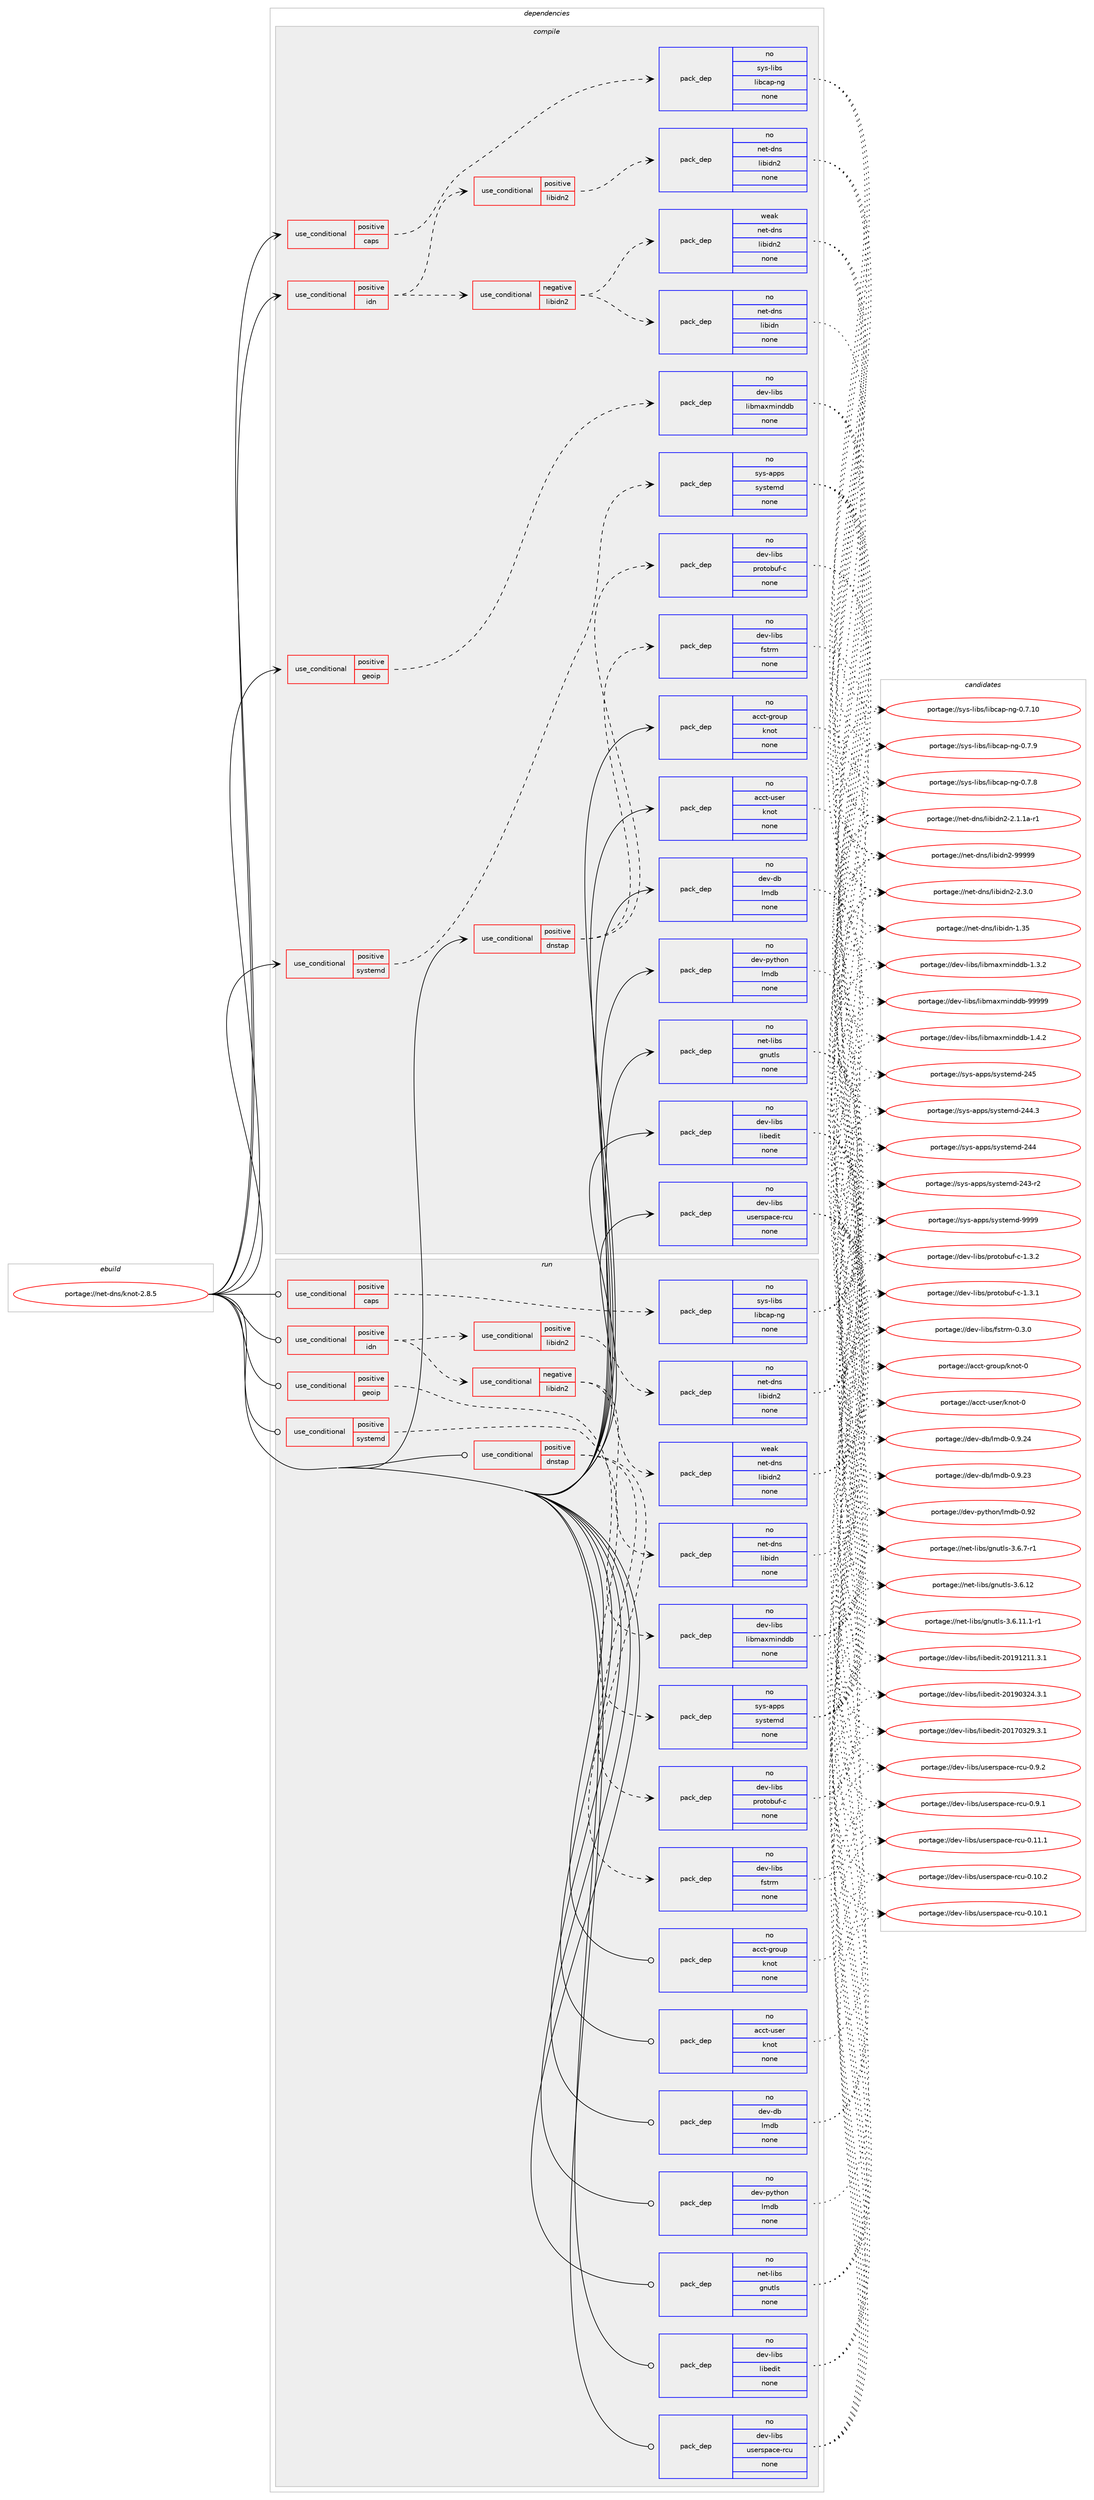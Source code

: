 digraph prolog {

# *************
# Graph options
# *************

newrank=true;
concentrate=true;
compound=true;
graph [rankdir=LR,fontname=Helvetica,fontsize=10,ranksep=1.5];#, ranksep=2.5, nodesep=0.2];
edge  [arrowhead=vee];
node  [fontname=Helvetica,fontsize=10];

# **********
# The ebuild
# **********

subgraph cluster_leftcol {
color=gray;
rank=same;
label=<<i>ebuild</i>>;
id [label="portage://net-dns/knot-2.8.5", color=red, width=4, href="../net-dns/knot-2.8.5.svg"];
}

# ****************
# The dependencies
# ****************

subgraph cluster_midcol {
color=gray;
label=<<i>dependencies</i>>;
subgraph cluster_compile {
fillcolor="#eeeeee";
style=filled;
label=<<i>compile</i>>;
subgraph cond13083 {
dependency64174 [label=<<TABLE BORDER="0" CELLBORDER="1" CELLSPACING="0" CELLPADDING="4"><TR><TD ROWSPAN="3" CELLPADDING="10">use_conditional</TD></TR><TR><TD>positive</TD></TR><TR><TD>caps</TD></TR></TABLE>>, shape=none, color=red];
subgraph pack49849 {
dependency64175 [label=<<TABLE BORDER="0" CELLBORDER="1" CELLSPACING="0" CELLPADDING="4" WIDTH="220"><TR><TD ROWSPAN="6" CELLPADDING="30">pack_dep</TD></TR><TR><TD WIDTH="110">no</TD></TR><TR><TD>sys-libs</TD></TR><TR><TD>libcap-ng</TD></TR><TR><TD>none</TD></TR><TR><TD></TD></TR></TABLE>>, shape=none, color=blue];
}
dependency64174:e -> dependency64175:w [weight=20,style="dashed",arrowhead="vee"];
}
id:e -> dependency64174:w [weight=20,style="solid",arrowhead="vee"];
subgraph cond13084 {
dependency64176 [label=<<TABLE BORDER="0" CELLBORDER="1" CELLSPACING="0" CELLPADDING="4"><TR><TD ROWSPAN="3" CELLPADDING="10">use_conditional</TD></TR><TR><TD>positive</TD></TR><TR><TD>dnstap</TD></TR></TABLE>>, shape=none, color=red];
subgraph pack49850 {
dependency64177 [label=<<TABLE BORDER="0" CELLBORDER="1" CELLSPACING="0" CELLPADDING="4" WIDTH="220"><TR><TD ROWSPAN="6" CELLPADDING="30">pack_dep</TD></TR><TR><TD WIDTH="110">no</TD></TR><TR><TD>dev-libs</TD></TR><TR><TD>fstrm</TD></TR><TR><TD>none</TD></TR><TR><TD></TD></TR></TABLE>>, shape=none, color=blue];
}
dependency64176:e -> dependency64177:w [weight=20,style="dashed",arrowhead="vee"];
subgraph pack49851 {
dependency64178 [label=<<TABLE BORDER="0" CELLBORDER="1" CELLSPACING="0" CELLPADDING="4" WIDTH="220"><TR><TD ROWSPAN="6" CELLPADDING="30">pack_dep</TD></TR><TR><TD WIDTH="110">no</TD></TR><TR><TD>dev-libs</TD></TR><TR><TD>protobuf-c</TD></TR><TR><TD>none</TD></TR><TR><TD></TD></TR></TABLE>>, shape=none, color=blue];
}
dependency64176:e -> dependency64178:w [weight=20,style="dashed",arrowhead="vee"];
}
id:e -> dependency64176:w [weight=20,style="solid",arrowhead="vee"];
subgraph cond13085 {
dependency64179 [label=<<TABLE BORDER="0" CELLBORDER="1" CELLSPACING="0" CELLPADDING="4"><TR><TD ROWSPAN="3" CELLPADDING="10">use_conditional</TD></TR><TR><TD>positive</TD></TR><TR><TD>geoip</TD></TR></TABLE>>, shape=none, color=red];
subgraph pack49852 {
dependency64180 [label=<<TABLE BORDER="0" CELLBORDER="1" CELLSPACING="0" CELLPADDING="4" WIDTH="220"><TR><TD ROWSPAN="6" CELLPADDING="30">pack_dep</TD></TR><TR><TD WIDTH="110">no</TD></TR><TR><TD>dev-libs</TD></TR><TR><TD>libmaxminddb</TD></TR><TR><TD>none</TD></TR><TR><TD></TD></TR></TABLE>>, shape=none, color=blue];
}
dependency64179:e -> dependency64180:w [weight=20,style="dashed",arrowhead="vee"];
}
id:e -> dependency64179:w [weight=20,style="solid",arrowhead="vee"];
subgraph cond13086 {
dependency64181 [label=<<TABLE BORDER="0" CELLBORDER="1" CELLSPACING="0" CELLPADDING="4"><TR><TD ROWSPAN="3" CELLPADDING="10">use_conditional</TD></TR><TR><TD>positive</TD></TR><TR><TD>idn</TD></TR></TABLE>>, shape=none, color=red];
subgraph cond13087 {
dependency64182 [label=<<TABLE BORDER="0" CELLBORDER="1" CELLSPACING="0" CELLPADDING="4"><TR><TD ROWSPAN="3" CELLPADDING="10">use_conditional</TD></TR><TR><TD>negative</TD></TR><TR><TD>libidn2</TD></TR></TABLE>>, shape=none, color=red];
subgraph pack49853 {
dependency64183 [label=<<TABLE BORDER="0" CELLBORDER="1" CELLSPACING="0" CELLPADDING="4" WIDTH="220"><TR><TD ROWSPAN="6" CELLPADDING="30">pack_dep</TD></TR><TR><TD WIDTH="110">no</TD></TR><TR><TD>net-dns</TD></TR><TR><TD>libidn</TD></TR><TR><TD>none</TD></TR><TR><TD></TD></TR></TABLE>>, shape=none, color=blue];
}
dependency64182:e -> dependency64183:w [weight=20,style="dashed",arrowhead="vee"];
subgraph pack49854 {
dependency64184 [label=<<TABLE BORDER="0" CELLBORDER="1" CELLSPACING="0" CELLPADDING="4" WIDTH="220"><TR><TD ROWSPAN="6" CELLPADDING="30">pack_dep</TD></TR><TR><TD WIDTH="110">weak</TD></TR><TR><TD>net-dns</TD></TR><TR><TD>libidn2</TD></TR><TR><TD>none</TD></TR><TR><TD></TD></TR></TABLE>>, shape=none, color=blue];
}
dependency64182:e -> dependency64184:w [weight=20,style="dashed",arrowhead="vee"];
}
dependency64181:e -> dependency64182:w [weight=20,style="dashed",arrowhead="vee"];
subgraph cond13088 {
dependency64185 [label=<<TABLE BORDER="0" CELLBORDER="1" CELLSPACING="0" CELLPADDING="4"><TR><TD ROWSPAN="3" CELLPADDING="10">use_conditional</TD></TR><TR><TD>positive</TD></TR><TR><TD>libidn2</TD></TR></TABLE>>, shape=none, color=red];
subgraph pack49855 {
dependency64186 [label=<<TABLE BORDER="0" CELLBORDER="1" CELLSPACING="0" CELLPADDING="4" WIDTH="220"><TR><TD ROWSPAN="6" CELLPADDING="30">pack_dep</TD></TR><TR><TD WIDTH="110">no</TD></TR><TR><TD>net-dns</TD></TR><TR><TD>libidn2</TD></TR><TR><TD>none</TD></TR><TR><TD></TD></TR></TABLE>>, shape=none, color=blue];
}
dependency64185:e -> dependency64186:w [weight=20,style="dashed",arrowhead="vee"];
}
dependency64181:e -> dependency64185:w [weight=20,style="dashed",arrowhead="vee"];
}
id:e -> dependency64181:w [weight=20,style="solid",arrowhead="vee"];
subgraph cond13089 {
dependency64187 [label=<<TABLE BORDER="0" CELLBORDER="1" CELLSPACING="0" CELLPADDING="4"><TR><TD ROWSPAN="3" CELLPADDING="10">use_conditional</TD></TR><TR><TD>positive</TD></TR><TR><TD>systemd</TD></TR></TABLE>>, shape=none, color=red];
subgraph pack49856 {
dependency64188 [label=<<TABLE BORDER="0" CELLBORDER="1" CELLSPACING="0" CELLPADDING="4" WIDTH="220"><TR><TD ROWSPAN="6" CELLPADDING="30">pack_dep</TD></TR><TR><TD WIDTH="110">no</TD></TR><TR><TD>sys-apps</TD></TR><TR><TD>systemd</TD></TR><TR><TD>none</TD></TR><TR><TD></TD></TR></TABLE>>, shape=none, color=blue];
}
dependency64187:e -> dependency64188:w [weight=20,style="dashed",arrowhead="vee"];
}
id:e -> dependency64187:w [weight=20,style="solid",arrowhead="vee"];
subgraph pack49857 {
dependency64189 [label=<<TABLE BORDER="0" CELLBORDER="1" CELLSPACING="0" CELLPADDING="4" WIDTH="220"><TR><TD ROWSPAN="6" CELLPADDING="30">pack_dep</TD></TR><TR><TD WIDTH="110">no</TD></TR><TR><TD>acct-group</TD></TR><TR><TD>knot</TD></TR><TR><TD>none</TD></TR><TR><TD></TD></TR></TABLE>>, shape=none, color=blue];
}
id:e -> dependency64189:w [weight=20,style="solid",arrowhead="vee"];
subgraph pack49858 {
dependency64190 [label=<<TABLE BORDER="0" CELLBORDER="1" CELLSPACING="0" CELLPADDING="4" WIDTH="220"><TR><TD ROWSPAN="6" CELLPADDING="30">pack_dep</TD></TR><TR><TD WIDTH="110">no</TD></TR><TR><TD>acct-user</TD></TR><TR><TD>knot</TD></TR><TR><TD>none</TD></TR><TR><TD></TD></TR></TABLE>>, shape=none, color=blue];
}
id:e -> dependency64190:w [weight=20,style="solid",arrowhead="vee"];
subgraph pack49859 {
dependency64191 [label=<<TABLE BORDER="0" CELLBORDER="1" CELLSPACING="0" CELLPADDING="4" WIDTH="220"><TR><TD ROWSPAN="6" CELLPADDING="30">pack_dep</TD></TR><TR><TD WIDTH="110">no</TD></TR><TR><TD>dev-db</TD></TR><TR><TD>lmdb</TD></TR><TR><TD>none</TD></TR><TR><TD></TD></TR></TABLE>>, shape=none, color=blue];
}
id:e -> dependency64191:w [weight=20,style="solid",arrowhead="vee"];
subgraph pack49860 {
dependency64192 [label=<<TABLE BORDER="0" CELLBORDER="1" CELLSPACING="0" CELLPADDING="4" WIDTH="220"><TR><TD ROWSPAN="6" CELLPADDING="30">pack_dep</TD></TR><TR><TD WIDTH="110">no</TD></TR><TR><TD>dev-libs</TD></TR><TR><TD>libedit</TD></TR><TR><TD>none</TD></TR><TR><TD></TD></TR></TABLE>>, shape=none, color=blue];
}
id:e -> dependency64192:w [weight=20,style="solid",arrowhead="vee"];
subgraph pack49861 {
dependency64193 [label=<<TABLE BORDER="0" CELLBORDER="1" CELLSPACING="0" CELLPADDING="4" WIDTH="220"><TR><TD ROWSPAN="6" CELLPADDING="30">pack_dep</TD></TR><TR><TD WIDTH="110">no</TD></TR><TR><TD>dev-libs</TD></TR><TR><TD>userspace-rcu</TD></TR><TR><TD>none</TD></TR><TR><TD></TD></TR></TABLE>>, shape=none, color=blue];
}
id:e -> dependency64193:w [weight=20,style="solid",arrowhead="vee"];
subgraph pack49862 {
dependency64194 [label=<<TABLE BORDER="0" CELLBORDER="1" CELLSPACING="0" CELLPADDING="4" WIDTH="220"><TR><TD ROWSPAN="6" CELLPADDING="30">pack_dep</TD></TR><TR><TD WIDTH="110">no</TD></TR><TR><TD>dev-python</TD></TR><TR><TD>lmdb</TD></TR><TR><TD>none</TD></TR><TR><TD></TD></TR></TABLE>>, shape=none, color=blue];
}
id:e -> dependency64194:w [weight=20,style="solid",arrowhead="vee"];
subgraph pack49863 {
dependency64195 [label=<<TABLE BORDER="0" CELLBORDER="1" CELLSPACING="0" CELLPADDING="4" WIDTH="220"><TR><TD ROWSPAN="6" CELLPADDING="30">pack_dep</TD></TR><TR><TD WIDTH="110">no</TD></TR><TR><TD>net-libs</TD></TR><TR><TD>gnutls</TD></TR><TR><TD>none</TD></TR><TR><TD></TD></TR></TABLE>>, shape=none, color=blue];
}
id:e -> dependency64195:w [weight=20,style="solid",arrowhead="vee"];
}
subgraph cluster_compileandrun {
fillcolor="#eeeeee";
style=filled;
label=<<i>compile and run</i>>;
}
subgraph cluster_run {
fillcolor="#eeeeee";
style=filled;
label=<<i>run</i>>;
subgraph cond13090 {
dependency64196 [label=<<TABLE BORDER="0" CELLBORDER="1" CELLSPACING="0" CELLPADDING="4"><TR><TD ROWSPAN="3" CELLPADDING="10">use_conditional</TD></TR><TR><TD>positive</TD></TR><TR><TD>caps</TD></TR></TABLE>>, shape=none, color=red];
subgraph pack49864 {
dependency64197 [label=<<TABLE BORDER="0" CELLBORDER="1" CELLSPACING="0" CELLPADDING="4" WIDTH="220"><TR><TD ROWSPAN="6" CELLPADDING="30">pack_dep</TD></TR><TR><TD WIDTH="110">no</TD></TR><TR><TD>sys-libs</TD></TR><TR><TD>libcap-ng</TD></TR><TR><TD>none</TD></TR><TR><TD></TD></TR></TABLE>>, shape=none, color=blue];
}
dependency64196:e -> dependency64197:w [weight=20,style="dashed",arrowhead="vee"];
}
id:e -> dependency64196:w [weight=20,style="solid",arrowhead="odot"];
subgraph cond13091 {
dependency64198 [label=<<TABLE BORDER="0" CELLBORDER="1" CELLSPACING="0" CELLPADDING="4"><TR><TD ROWSPAN="3" CELLPADDING="10">use_conditional</TD></TR><TR><TD>positive</TD></TR><TR><TD>dnstap</TD></TR></TABLE>>, shape=none, color=red];
subgraph pack49865 {
dependency64199 [label=<<TABLE BORDER="0" CELLBORDER="1" CELLSPACING="0" CELLPADDING="4" WIDTH="220"><TR><TD ROWSPAN="6" CELLPADDING="30">pack_dep</TD></TR><TR><TD WIDTH="110">no</TD></TR><TR><TD>dev-libs</TD></TR><TR><TD>fstrm</TD></TR><TR><TD>none</TD></TR><TR><TD></TD></TR></TABLE>>, shape=none, color=blue];
}
dependency64198:e -> dependency64199:w [weight=20,style="dashed",arrowhead="vee"];
subgraph pack49866 {
dependency64200 [label=<<TABLE BORDER="0" CELLBORDER="1" CELLSPACING="0" CELLPADDING="4" WIDTH="220"><TR><TD ROWSPAN="6" CELLPADDING="30">pack_dep</TD></TR><TR><TD WIDTH="110">no</TD></TR><TR><TD>dev-libs</TD></TR><TR><TD>protobuf-c</TD></TR><TR><TD>none</TD></TR><TR><TD></TD></TR></TABLE>>, shape=none, color=blue];
}
dependency64198:e -> dependency64200:w [weight=20,style="dashed",arrowhead="vee"];
}
id:e -> dependency64198:w [weight=20,style="solid",arrowhead="odot"];
subgraph cond13092 {
dependency64201 [label=<<TABLE BORDER="0" CELLBORDER="1" CELLSPACING="0" CELLPADDING="4"><TR><TD ROWSPAN="3" CELLPADDING="10">use_conditional</TD></TR><TR><TD>positive</TD></TR><TR><TD>geoip</TD></TR></TABLE>>, shape=none, color=red];
subgraph pack49867 {
dependency64202 [label=<<TABLE BORDER="0" CELLBORDER="1" CELLSPACING="0" CELLPADDING="4" WIDTH="220"><TR><TD ROWSPAN="6" CELLPADDING="30">pack_dep</TD></TR><TR><TD WIDTH="110">no</TD></TR><TR><TD>dev-libs</TD></TR><TR><TD>libmaxminddb</TD></TR><TR><TD>none</TD></TR><TR><TD></TD></TR></TABLE>>, shape=none, color=blue];
}
dependency64201:e -> dependency64202:w [weight=20,style="dashed",arrowhead="vee"];
}
id:e -> dependency64201:w [weight=20,style="solid",arrowhead="odot"];
subgraph cond13093 {
dependency64203 [label=<<TABLE BORDER="0" CELLBORDER="1" CELLSPACING="0" CELLPADDING="4"><TR><TD ROWSPAN="3" CELLPADDING="10">use_conditional</TD></TR><TR><TD>positive</TD></TR><TR><TD>idn</TD></TR></TABLE>>, shape=none, color=red];
subgraph cond13094 {
dependency64204 [label=<<TABLE BORDER="0" CELLBORDER="1" CELLSPACING="0" CELLPADDING="4"><TR><TD ROWSPAN="3" CELLPADDING="10">use_conditional</TD></TR><TR><TD>negative</TD></TR><TR><TD>libidn2</TD></TR></TABLE>>, shape=none, color=red];
subgraph pack49868 {
dependency64205 [label=<<TABLE BORDER="0" CELLBORDER="1" CELLSPACING="0" CELLPADDING="4" WIDTH="220"><TR><TD ROWSPAN="6" CELLPADDING="30">pack_dep</TD></TR><TR><TD WIDTH="110">no</TD></TR><TR><TD>net-dns</TD></TR><TR><TD>libidn</TD></TR><TR><TD>none</TD></TR><TR><TD></TD></TR></TABLE>>, shape=none, color=blue];
}
dependency64204:e -> dependency64205:w [weight=20,style="dashed",arrowhead="vee"];
subgraph pack49869 {
dependency64206 [label=<<TABLE BORDER="0" CELLBORDER="1" CELLSPACING="0" CELLPADDING="4" WIDTH="220"><TR><TD ROWSPAN="6" CELLPADDING="30">pack_dep</TD></TR><TR><TD WIDTH="110">weak</TD></TR><TR><TD>net-dns</TD></TR><TR><TD>libidn2</TD></TR><TR><TD>none</TD></TR><TR><TD></TD></TR></TABLE>>, shape=none, color=blue];
}
dependency64204:e -> dependency64206:w [weight=20,style="dashed",arrowhead="vee"];
}
dependency64203:e -> dependency64204:w [weight=20,style="dashed",arrowhead="vee"];
subgraph cond13095 {
dependency64207 [label=<<TABLE BORDER="0" CELLBORDER="1" CELLSPACING="0" CELLPADDING="4"><TR><TD ROWSPAN="3" CELLPADDING="10">use_conditional</TD></TR><TR><TD>positive</TD></TR><TR><TD>libidn2</TD></TR></TABLE>>, shape=none, color=red];
subgraph pack49870 {
dependency64208 [label=<<TABLE BORDER="0" CELLBORDER="1" CELLSPACING="0" CELLPADDING="4" WIDTH="220"><TR><TD ROWSPAN="6" CELLPADDING="30">pack_dep</TD></TR><TR><TD WIDTH="110">no</TD></TR><TR><TD>net-dns</TD></TR><TR><TD>libidn2</TD></TR><TR><TD>none</TD></TR><TR><TD></TD></TR></TABLE>>, shape=none, color=blue];
}
dependency64207:e -> dependency64208:w [weight=20,style="dashed",arrowhead="vee"];
}
dependency64203:e -> dependency64207:w [weight=20,style="dashed",arrowhead="vee"];
}
id:e -> dependency64203:w [weight=20,style="solid",arrowhead="odot"];
subgraph cond13096 {
dependency64209 [label=<<TABLE BORDER="0" CELLBORDER="1" CELLSPACING="0" CELLPADDING="4"><TR><TD ROWSPAN="3" CELLPADDING="10">use_conditional</TD></TR><TR><TD>positive</TD></TR><TR><TD>systemd</TD></TR></TABLE>>, shape=none, color=red];
subgraph pack49871 {
dependency64210 [label=<<TABLE BORDER="0" CELLBORDER="1" CELLSPACING="0" CELLPADDING="4" WIDTH="220"><TR><TD ROWSPAN="6" CELLPADDING="30">pack_dep</TD></TR><TR><TD WIDTH="110">no</TD></TR><TR><TD>sys-apps</TD></TR><TR><TD>systemd</TD></TR><TR><TD>none</TD></TR><TR><TD></TD></TR></TABLE>>, shape=none, color=blue];
}
dependency64209:e -> dependency64210:w [weight=20,style="dashed",arrowhead="vee"];
}
id:e -> dependency64209:w [weight=20,style="solid",arrowhead="odot"];
subgraph pack49872 {
dependency64211 [label=<<TABLE BORDER="0" CELLBORDER="1" CELLSPACING="0" CELLPADDING="4" WIDTH="220"><TR><TD ROWSPAN="6" CELLPADDING="30">pack_dep</TD></TR><TR><TD WIDTH="110">no</TD></TR><TR><TD>acct-group</TD></TR><TR><TD>knot</TD></TR><TR><TD>none</TD></TR><TR><TD></TD></TR></TABLE>>, shape=none, color=blue];
}
id:e -> dependency64211:w [weight=20,style="solid",arrowhead="odot"];
subgraph pack49873 {
dependency64212 [label=<<TABLE BORDER="0" CELLBORDER="1" CELLSPACING="0" CELLPADDING="4" WIDTH="220"><TR><TD ROWSPAN="6" CELLPADDING="30">pack_dep</TD></TR><TR><TD WIDTH="110">no</TD></TR><TR><TD>acct-user</TD></TR><TR><TD>knot</TD></TR><TR><TD>none</TD></TR><TR><TD></TD></TR></TABLE>>, shape=none, color=blue];
}
id:e -> dependency64212:w [weight=20,style="solid",arrowhead="odot"];
subgraph pack49874 {
dependency64213 [label=<<TABLE BORDER="0" CELLBORDER="1" CELLSPACING="0" CELLPADDING="4" WIDTH="220"><TR><TD ROWSPAN="6" CELLPADDING="30">pack_dep</TD></TR><TR><TD WIDTH="110">no</TD></TR><TR><TD>dev-db</TD></TR><TR><TD>lmdb</TD></TR><TR><TD>none</TD></TR><TR><TD></TD></TR></TABLE>>, shape=none, color=blue];
}
id:e -> dependency64213:w [weight=20,style="solid",arrowhead="odot"];
subgraph pack49875 {
dependency64214 [label=<<TABLE BORDER="0" CELLBORDER="1" CELLSPACING="0" CELLPADDING="4" WIDTH="220"><TR><TD ROWSPAN="6" CELLPADDING="30">pack_dep</TD></TR><TR><TD WIDTH="110">no</TD></TR><TR><TD>dev-libs</TD></TR><TR><TD>libedit</TD></TR><TR><TD>none</TD></TR><TR><TD></TD></TR></TABLE>>, shape=none, color=blue];
}
id:e -> dependency64214:w [weight=20,style="solid",arrowhead="odot"];
subgraph pack49876 {
dependency64215 [label=<<TABLE BORDER="0" CELLBORDER="1" CELLSPACING="0" CELLPADDING="4" WIDTH="220"><TR><TD ROWSPAN="6" CELLPADDING="30">pack_dep</TD></TR><TR><TD WIDTH="110">no</TD></TR><TR><TD>dev-libs</TD></TR><TR><TD>userspace-rcu</TD></TR><TR><TD>none</TD></TR><TR><TD></TD></TR></TABLE>>, shape=none, color=blue];
}
id:e -> dependency64215:w [weight=20,style="solid",arrowhead="odot"];
subgraph pack49877 {
dependency64216 [label=<<TABLE BORDER="0" CELLBORDER="1" CELLSPACING="0" CELLPADDING="4" WIDTH="220"><TR><TD ROWSPAN="6" CELLPADDING="30">pack_dep</TD></TR><TR><TD WIDTH="110">no</TD></TR><TR><TD>dev-python</TD></TR><TR><TD>lmdb</TD></TR><TR><TD>none</TD></TR><TR><TD></TD></TR></TABLE>>, shape=none, color=blue];
}
id:e -> dependency64216:w [weight=20,style="solid",arrowhead="odot"];
subgraph pack49878 {
dependency64217 [label=<<TABLE BORDER="0" CELLBORDER="1" CELLSPACING="0" CELLPADDING="4" WIDTH="220"><TR><TD ROWSPAN="6" CELLPADDING="30">pack_dep</TD></TR><TR><TD WIDTH="110">no</TD></TR><TR><TD>net-libs</TD></TR><TR><TD>gnutls</TD></TR><TR><TD>none</TD></TR><TR><TD></TD></TR></TABLE>>, shape=none, color=blue];
}
id:e -> dependency64217:w [weight=20,style="solid",arrowhead="odot"];
}
}

# **************
# The candidates
# **************

subgraph cluster_choices {
rank=same;
color=gray;
label=<<i>candidates</i>>;

subgraph choice49849 {
color=black;
nodesep=1;
choice11512111545108105981154710810598999711245110103454846554657 [label="portage://sys-libs/libcap-ng-0.7.9", color=red, width=4,href="../sys-libs/libcap-ng-0.7.9.svg"];
choice11512111545108105981154710810598999711245110103454846554656 [label="portage://sys-libs/libcap-ng-0.7.8", color=red, width=4,href="../sys-libs/libcap-ng-0.7.8.svg"];
choice1151211154510810598115471081059899971124511010345484655464948 [label="portage://sys-libs/libcap-ng-0.7.10", color=red, width=4,href="../sys-libs/libcap-ng-0.7.10.svg"];
dependency64175:e -> choice11512111545108105981154710810598999711245110103454846554657:w [style=dotted,weight="100"];
dependency64175:e -> choice11512111545108105981154710810598999711245110103454846554656:w [style=dotted,weight="100"];
dependency64175:e -> choice1151211154510810598115471081059899971124511010345484655464948:w [style=dotted,weight="100"];
}
subgraph choice49850 {
color=black;
nodesep=1;
choice100101118451081059811547102115116114109454846514648 [label="portage://dev-libs/fstrm-0.3.0", color=red, width=4,href="../dev-libs/fstrm-0.3.0.svg"];
dependency64177:e -> choice100101118451081059811547102115116114109454846514648:w [style=dotted,weight="100"];
}
subgraph choice49851 {
color=black;
nodesep=1;
choice100101118451081059811547112114111116111981171024599454946514650 [label="portage://dev-libs/protobuf-c-1.3.2", color=red, width=4,href="../dev-libs/protobuf-c-1.3.2.svg"];
choice100101118451081059811547112114111116111981171024599454946514649 [label="portage://dev-libs/protobuf-c-1.3.1", color=red, width=4,href="../dev-libs/protobuf-c-1.3.1.svg"];
dependency64178:e -> choice100101118451081059811547112114111116111981171024599454946514650:w [style=dotted,weight="100"];
dependency64178:e -> choice100101118451081059811547112114111116111981171024599454946514649:w [style=dotted,weight="100"];
}
subgraph choice49852 {
color=black;
nodesep=1;
choice100101118451081059811547108105981099712010910511010010098455757575757 [label="portage://dev-libs/libmaxminddb-99999", color=red, width=4,href="../dev-libs/libmaxminddb-99999.svg"];
choice100101118451081059811547108105981099712010910511010010098454946524650 [label="portage://dev-libs/libmaxminddb-1.4.2", color=red, width=4,href="../dev-libs/libmaxminddb-1.4.2.svg"];
choice100101118451081059811547108105981099712010910511010010098454946514650 [label="portage://dev-libs/libmaxminddb-1.3.2", color=red, width=4,href="../dev-libs/libmaxminddb-1.3.2.svg"];
dependency64180:e -> choice100101118451081059811547108105981099712010910511010010098455757575757:w [style=dotted,weight="100"];
dependency64180:e -> choice100101118451081059811547108105981099712010910511010010098454946524650:w [style=dotted,weight="100"];
dependency64180:e -> choice100101118451081059811547108105981099712010910511010010098454946514650:w [style=dotted,weight="100"];
}
subgraph choice49853 {
color=black;
nodesep=1;
choice1101011164510011011547108105981051001104549465153 [label="portage://net-dns/libidn-1.35", color=red, width=4,href="../net-dns/libidn-1.35.svg"];
dependency64183:e -> choice1101011164510011011547108105981051001104549465153:w [style=dotted,weight="100"];
}
subgraph choice49854 {
color=black;
nodesep=1;
choice11010111645100110115471081059810510011050455757575757 [label="portage://net-dns/libidn2-99999", color=red, width=4,href="../net-dns/libidn2-99999.svg"];
choice11010111645100110115471081059810510011050455046514648 [label="portage://net-dns/libidn2-2.3.0", color=red, width=4,href="../net-dns/libidn2-2.3.0.svg"];
choice11010111645100110115471081059810510011050455046494649974511449 [label="portage://net-dns/libidn2-2.1.1a-r1", color=red, width=4,href="../net-dns/libidn2-2.1.1a-r1.svg"];
dependency64184:e -> choice11010111645100110115471081059810510011050455757575757:w [style=dotted,weight="100"];
dependency64184:e -> choice11010111645100110115471081059810510011050455046514648:w [style=dotted,weight="100"];
dependency64184:e -> choice11010111645100110115471081059810510011050455046494649974511449:w [style=dotted,weight="100"];
}
subgraph choice49855 {
color=black;
nodesep=1;
choice11010111645100110115471081059810510011050455757575757 [label="portage://net-dns/libidn2-99999", color=red, width=4,href="../net-dns/libidn2-99999.svg"];
choice11010111645100110115471081059810510011050455046514648 [label="portage://net-dns/libidn2-2.3.0", color=red, width=4,href="../net-dns/libidn2-2.3.0.svg"];
choice11010111645100110115471081059810510011050455046494649974511449 [label="portage://net-dns/libidn2-2.1.1a-r1", color=red, width=4,href="../net-dns/libidn2-2.1.1a-r1.svg"];
dependency64186:e -> choice11010111645100110115471081059810510011050455757575757:w [style=dotted,weight="100"];
dependency64186:e -> choice11010111645100110115471081059810510011050455046514648:w [style=dotted,weight="100"];
dependency64186:e -> choice11010111645100110115471081059810510011050455046494649974511449:w [style=dotted,weight="100"];
}
subgraph choice49856 {
color=black;
nodesep=1;
choice1151211154597112112115471151211151161011091004557575757 [label="portage://sys-apps/systemd-9999", color=red, width=4,href="../sys-apps/systemd-9999.svg"];
choice11512111545971121121154711512111511610110910045505253 [label="portage://sys-apps/systemd-245", color=red, width=4,href="../sys-apps/systemd-245.svg"];
choice115121115459711211211547115121115116101109100455052524651 [label="portage://sys-apps/systemd-244.3", color=red, width=4,href="../sys-apps/systemd-244.3.svg"];
choice11512111545971121121154711512111511610110910045505252 [label="portage://sys-apps/systemd-244", color=red, width=4,href="../sys-apps/systemd-244.svg"];
choice115121115459711211211547115121115116101109100455052514511450 [label="portage://sys-apps/systemd-243-r2", color=red, width=4,href="../sys-apps/systemd-243-r2.svg"];
dependency64188:e -> choice1151211154597112112115471151211151161011091004557575757:w [style=dotted,weight="100"];
dependency64188:e -> choice11512111545971121121154711512111511610110910045505253:w [style=dotted,weight="100"];
dependency64188:e -> choice115121115459711211211547115121115116101109100455052524651:w [style=dotted,weight="100"];
dependency64188:e -> choice11512111545971121121154711512111511610110910045505252:w [style=dotted,weight="100"];
dependency64188:e -> choice115121115459711211211547115121115116101109100455052514511450:w [style=dotted,weight="100"];
}
subgraph choice49857 {
color=black;
nodesep=1;
choice97999911645103114111117112471071101111164548 [label="portage://acct-group/knot-0", color=red, width=4,href="../acct-group/knot-0.svg"];
dependency64189:e -> choice97999911645103114111117112471071101111164548:w [style=dotted,weight="100"];
}
subgraph choice49858 {
color=black;
nodesep=1;
choice97999911645117115101114471071101111164548 [label="portage://acct-user/knot-0", color=red, width=4,href="../acct-user/knot-0.svg"];
dependency64190:e -> choice97999911645117115101114471071101111164548:w [style=dotted,weight="100"];
}
subgraph choice49859 {
color=black;
nodesep=1;
choice1001011184510098471081091009845484657465052 [label="portage://dev-db/lmdb-0.9.24", color=red, width=4,href="../dev-db/lmdb-0.9.24.svg"];
choice1001011184510098471081091009845484657465051 [label="portage://dev-db/lmdb-0.9.23", color=red, width=4,href="../dev-db/lmdb-0.9.23.svg"];
dependency64191:e -> choice1001011184510098471081091009845484657465052:w [style=dotted,weight="100"];
dependency64191:e -> choice1001011184510098471081091009845484657465051:w [style=dotted,weight="100"];
}
subgraph choice49860 {
color=black;
nodesep=1;
choice1001011184510810598115471081059810110010511645504849574950494946514649 [label="portage://dev-libs/libedit-20191211.3.1", color=red, width=4,href="../dev-libs/libedit-20191211.3.1.svg"];
choice1001011184510810598115471081059810110010511645504849574851505246514649 [label="portage://dev-libs/libedit-20190324.3.1", color=red, width=4,href="../dev-libs/libedit-20190324.3.1.svg"];
choice1001011184510810598115471081059810110010511645504849554851505746514649 [label="portage://dev-libs/libedit-20170329.3.1", color=red, width=4,href="../dev-libs/libedit-20170329.3.1.svg"];
dependency64192:e -> choice1001011184510810598115471081059810110010511645504849574950494946514649:w [style=dotted,weight="100"];
dependency64192:e -> choice1001011184510810598115471081059810110010511645504849574851505246514649:w [style=dotted,weight="100"];
dependency64192:e -> choice1001011184510810598115471081059810110010511645504849554851505746514649:w [style=dotted,weight="100"];
}
subgraph choice49861 {
color=black;
nodesep=1;
choice10010111845108105981154711711510111411511297991014511499117454846574650 [label="portage://dev-libs/userspace-rcu-0.9.2", color=red, width=4,href="../dev-libs/userspace-rcu-0.9.2.svg"];
choice10010111845108105981154711711510111411511297991014511499117454846574649 [label="portage://dev-libs/userspace-rcu-0.9.1", color=red, width=4,href="../dev-libs/userspace-rcu-0.9.1.svg"];
choice1001011184510810598115471171151011141151129799101451149911745484649494649 [label="portage://dev-libs/userspace-rcu-0.11.1", color=red, width=4,href="../dev-libs/userspace-rcu-0.11.1.svg"];
choice1001011184510810598115471171151011141151129799101451149911745484649484650 [label="portage://dev-libs/userspace-rcu-0.10.2", color=red, width=4,href="../dev-libs/userspace-rcu-0.10.2.svg"];
choice1001011184510810598115471171151011141151129799101451149911745484649484649 [label="portage://dev-libs/userspace-rcu-0.10.1", color=red, width=4,href="../dev-libs/userspace-rcu-0.10.1.svg"];
dependency64193:e -> choice10010111845108105981154711711510111411511297991014511499117454846574650:w [style=dotted,weight="100"];
dependency64193:e -> choice10010111845108105981154711711510111411511297991014511499117454846574649:w [style=dotted,weight="100"];
dependency64193:e -> choice1001011184510810598115471171151011141151129799101451149911745484649494649:w [style=dotted,weight="100"];
dependency64193:e -> choice1001011184510810598115471171151011141151129799101451149911745484649484650:w [style=dotted,weight="100"];
dependency64193:e -> choice1001011184510810598115471171151011141151129799101451149911745484649484649:w [style=dotted,weight="100"];
}
subgraph choice49862 {
color=black;
nodesep=1;
choice1001011184511212111610411111047108109100984548465750 [label="portage://dev-python/lmdb-0.92", color=red, width=4,href="../dev-python/lmdb-0.92.svg"];
dependency64194:e -> choice1001011184511212111610411111047108109100984548465750:w [style=dotted,weight="100"];
}
subgraph choice49863 {
color=black;
nodesep=1;
choice1101011164510810598115471031101171161081154551465446554511449 [label="portage://net-libs/gnutls-3.6.7-r1", color=red, width=4,href="../net-libs/gnutls-3.6.7-r1.svg"];
choice11010111645108105981154710311011711610811545514654464950 [label="portage://net-libs/gnutls-3.6.12", color=red, width=4,href="../net-libs/gnutls-3.6.12.svg"];
choice1101011164510810598115471031101171161081154551465446494946494511449 [label="portage://net-libs/gnutls-3.6.11.1-r1", color=red, width=4,href="../net-libs/gnutls-3.6.11.1-r1.svg"];
dependency64195:e -> choice1101011164510810598115471031101171161081154551465446554511449:w [style=dotted,weight="100"];
dependency64195:e -> choice11010111645108105981154710311011711610811545514654464950:w [style=dotted,weight="100"];
dependency64195:e -> choice1101011164510810598115471031101171161081154551465446494946494511449:w [style=dotted,weight="100"];
}
subgraph choice49864 {
color=black;
nodesep=1;
choice11512111545108105981154710810598999711245110103454846554657 [label="portage://sys-libs/libcap-ng-0.7.9", color=red, width=4,href="../sys-libs/libcap-ng-0.7.9.svg"];
choice11512111545108105981154710810598999711245110103454846554656 [label="portage://sys-libs/libcap-ng-0.7.8", color=red, width=4,href="../sys-libs/libcap-ng-0.7.8.svg"];
choice1151211154510810598115471081059899971124511010345484655464948 [label="portage://sys-libs/libcap-ng-0.7.10", color=red, width=4,href="../sys-libs/libcap-ng-0.7.10.svg"];
dependency64197:e -> choice11512111545108105981154710810598999711245110103454846554657:w [style=dotted,weight="100"];
dependency64197:e -> choice11512111545108105981154710810598999711245110103454846554656:w [style=dotted,weight="100"];
dependency64197:e -> choice1151211154510810598115471081059899971124511010345484655464948:w [style=dotted,weight="100"];
}
subgraph choice49865 {
color=black;
nodesep=1;
choice100101118451081059811547102115116114109454846514648 [label="portage://dev-libs/fstrm-0.3.0", color=red, width=4,href="../dev-libs/fstrm-0.3.0.svg"];
dependency64199:e -> choice100101118451081059811547102115116114109454846514648:w [style=dotted,weight="100"];
}
subgraph choice49866 {
color=black;
nodesep=1;
choice100101118451081059811547112114111116111981171024599454946514650 [label="portage://dev-libs/protobuf-c-1.3.2", color=red, width=4,href="../dev-libs/protobuf-c-1.3.2.svg"];
choice100101118451081059811547112114111116111981171024599454946514649 [label="portage://dev-libs/protobuf-c-1.3.1", color=red, width=4,href="../dev-libs/protobuf-c-1.3.1.svg"];
dependency64200:e -> choice100101118451081059811547112114111116111981171024599454946514650:w [style=dotted,weight="100"];
dependency64200:e -> choice100101118451081059811547112114111116111981171024599454946514649:w [style=dotted,weight="100"];
}
subgraph choice49867 {
color=black;
nodesep=1;
choice100101118451081059811547108105981099712010910511010010098455757575757 [label="portage://dev-libs/libmaxminddb-99999", color=red, width=4,href="../dev-libs/libmaxminddb-99999.svg"];
choice100101118451081059811547108105981099712010910511010010098454946524650 [label="portage://dev-libs/libmaxminddb-1.4.2", color=red, width=4,href="../dev-libs/libmaxminddb-1.4.2.svg"];
choice100101118451081059811547108105981099712010910511010010098454946514650 [label="portage://dev-libs/libmaxminddb-1.3.2", color=red, width=4,href="../dev-libs/libmaxminddb-1.3.2.svg"];
dependency64202:e -> choice100101118451081059811547108105981099712010910511010010098455757575757:w [style=dotted,weight="100"];
dependency64202:e -> choice100101118451081059811547108105981099712010910511010010098454946524650:w [style=dotted,weight="100"];
dependency64202:e -> choice100101118451081059811547108105981099712010910511010010098454946514650:w [style=dotted,weight="100"];
}
subgraph choice49868 {
color=black;
nodesep=1;
choice1101011164510011011547108105981051001104549465153 [label="portage://net-dns/libidn-1.35", color=red, width=4,href="../net-dns/libidn-1.35.svg"];
dependency64205:e -> choice1101011164510011011547108105981051001104549465153:w [style=dotted,weight="100"];
}
subgraph choice49869 {
color=black;
nodesep=1;
choice11010111645100110115471081059810510011050455757575757 [label="portage://net-dns/libidn2-99999", color=red, width=4,href="../net-dns/libidn2-99999.svg"];
choice11010111645100110115471081059810510011050455046514648 [label="portage://net-dns/libidn2-2.3.0", color=red, width=4,href="../net-dns/libidn2-2.3.0.svg"];
choice11010111645100110115471081059810510011050455046494649974511449 [label="portage://net-dns/libidn2-2.1.1a-r1", color=red, width=4,href="../net-dns/libidn2-2.1.1a-r1.svg"];
dependency64206:e -> choice11010111645100110115471081059810510011050455757575757:w [style=dotted,weight="100"];
dependency64206:e -> choice11010111645100110115471081059810510011050455046514648:w [style=dotted,weight="100"];
dependency64206:e -> choice11010111645100110115471081059810510011050455046494649974511449:w [style=dotted,weight="100"];
}
subgraph choice49870 {
color=black;
nodesep=1;
choice11010111645100110115471081059810510011050455757575757 [label="portage://net-dns/libidn2-99999", color=red, width=4,href="../net-dns/libidn2-99999.svg"];
choice11010111645100110115471081059810510011050455046514648 [label="portage://net-dns/libidn2-2.3.0", color=red, width=4,href="../net-dns/libidn2-2.3.0.svg"];
choice11010111645100110115471081059810510011050455046494649974511449 [label="portage://net-dns/libidn2-2.1.1a-r1", color=red, width=4,href="../net-dns/libidn2-2.1.1a-r1.svg"];
dependency64208:e -> choice11010111645100110115471081059810510011050455757575757:w [style=dotted,weight="100"];
dependency64208:e -> choice11010111645100110115471081059810510011050455046514648:w [style=dotted,weight="100"];
dependency64208:e -> choice11010111645100110115471081059810510011050455046494649974511449:w [style=dotted,weight="100"];
}
subgraph choice49871 {
color=black;
nodesep=1;
choice1151211154597112112115471151211151161011091004557575757 [label="portage://sys-apps/systemd-9999", color=red, width=4,href="../sys-apps/systemd-9999.svg"];
choice11512111545971121121154711512111511610110910045505253 [label="portage://sys-apps/systemd-245", color=red, width=4,href="../sys-apps/systemd-245.svg"];
choice115121115459711211211547115121115116101109100455052524651 [label="portage://sys-apps/systemd-244.3", color=red, width=4,href="../sys-apps/systemd-244.3.svg"];
choice11512111545971121121154711512111511610110910045505252 [label="portage://sys-apps/systemd-244", color=red, width=4,href="../sys-apps/systemd-244.svg"];
choice115121115459711211211547115121115116101109100455052514511450 [label="portage://sys-apps/systemd-243-r2", color=red, width=4,href="../sys-apps/systemd-243-r2.svg"];
dependency64210:e -> choice1151211154597112112115471151211151161011091004557575757:w [style=dotted,weight="100"];
dependency64210:e -> choice11512111545971121121154711512111511610110910045505253:w [style=dotted,weight="100"];
dependency64210:e -> choice115121115459711211211547115121115116101109100455052524651:w [style=dotted,weight="100"];
dependency64210:e -> choice11512111545971121121154711512111511610110910045505252:w [style=dotted,weight="100"];
dependency64210:e -> choice115121115459711211211547115121115116101109100455052514511450:w [style=dotted,weight="100"];
}
subgraph choice49872 {
color=black;
nodesep=1;
choice97999911645103114111117112471071101111164548 [label="portage://acct-group/knot-0", color=red, width=4,href="../acct-group/knot-0.svg"];
dependency64211:e -> choice97999911645103114111117112471071101111164548:w [style=dotted,weight="100"];
}
subgraph choice49873 {
color=black;
nodesep=1;
choice97999911645117115101114471071101111164548 [label="portage://acct-user/knot-0", color=red, width=4,href="../acct-user/knot-0.svg"];
dependency64212:e -> choice97999911645117115101114471071101111164548:w [style=dotted,weight="100"];
}
subgraph choice49874 {
color=black;
nodesep=1;
choice1001011184510098471081091009845484657465052 [label="portage://dev-db/lmdb-0.9.24", color=red, width=4,href="../dev-db/lmdb-0.9.24.svg"];
choice1001011184510098471081091009845484657465051 [label="portage://dev-db/lmdb-0.9.23", color=red, width=4,href="../dev-db/lmdb-0.9.23.svg"];
dependency64213:e -> choice1001011184510098471081091009845484657465052:w [style=dotted,weight="100"];
dependency64213:e -> choice1001011184510098471081091009845484657465051:w [style=dotted,weight="100"];
}
subgraph choice49875 {
color=black;
nodesep=1;
choice1001011184510810598115471081059810110010511645504849574950494946514649 [label="portage://dev-libs/libedit-20191211.3.1", color=red, width=4,href="../dev-libs/libedit-20191211.3.1.svg"];
choice1001011184510810598115471081059810110010511645504849574851505246514649 [label="portage://dev-libs/libedit-20190324.3.1", color=red, width=4,href="../dev-libs/libedit-20190324.3.1.svg"];
choice1001011184510810598115471081059810110010511645504849554851505746514649 [label="portage://dev-libs/libedit-20170329.3.1", color=red, width=4,href="../dev-libs/libedit-20170329.3.1.svg"];
dependency64214:e -> choice1001011184510810598115471081059810110010511645504849574950494946514649:w [style=dotted,weight="100"];
dependency64214:e -> choice1001011184510810598115471081059810110010511645504849574851505246514649:w [style=dotted,weight="100"];
dependency64214:e -> choice1001011184510810598115471081059810110010511645504849554851505746514649:w [style=dotted,weight="100"];
}
subgraph choice49876 {
color=black;
nodesep=1;
choice10010111845108105981154711711510111411511297991014511499117454846574650 [label="portage://dev-libs/userspace-rcu-0.9.2", color=red, width=4,href="../dev-libs/userspace-rcu-0.9.2.svg"];
choice10010111845108105981154711711510111411511297991014511499117454846574649 [label="portage://dev-libs/userspace-rcu-0.9.1", color=red, width=4,href="../dev-libs/userspace-rcu-0.9.1.svg"];
choice1001011184510810598115471171151011141151129799101451149911745484649494649 [label="portage://dev-libs/userspace-rcu-0.11.1", color=red, width=4,href="../dev-libs/userspace-rcu-0.11.1.svg"];
choice1001011184510810598115471171151011141151129799101451149911745484649484650 [label="portage://dev-libs/userspace-rcu-0.10.2", color=red, width=4,href="../dev-libs/userspace-rcu-0.10.2.svg"];
choice1001011184510810598115471171151011141151129799101451149911745484649484649 [label="portage://dev-libs/userspace-rcu-0.10.1", color=red, width=4,href="../dev-libs/userspace-rcu-0.10.1.svg"];
dependency64215:e -> choice10010111845108105981154711711510111411511297991014511499117454846574650:w [style=dotted,weight="100"];
dependency64215:e -> choice10010111845108105981154711711510111411511297991014511499117454846574649:w [style=dotted,weight="100"];
dependency64215:e -> choice1001011184510810598115471171151011141151129799101451149911745484649494649:w [style=dotted,weight="100"];
dependency64215:e -> choice1001011184510810598115471171151011141151129799101451149911745484649484650:w [style=dotted,weight="100"];
dependency64215:e -> choice1001011184510810598115471171151011141151129799101451149911745484649484649:w [style=dotted,weight="100"];
}
subgraph choice49877 {
color=black;
nodesep=1;
choice1001011184511212111610411111047108109100984548465750 [label="portage://dev-python/lmdb-0.92", color=red, width=4,href="../dev-python/lmdb-0.92.svg"];
dependency64216:e -> choice1001011184511212111610411111047108109100984548465750:w [style=dotted,weight="100"];
}
subgraph choice49878 {
color=black;
nodesep=1;
choice1101011164510810598115471031101171161081154551465446554511449 [label="portage://net-libs/gnutls-3.6.7-r1", color=red, width=4,href="../net-libs/gnutls-3.6.7-r1.svg"];
choice11010111645108105981154710311011711610811545514654464950 [label="portage://net-libs/gnutls-3.6.12", color=red, width=4,href="../net-libs/gnutls-3.6.12.svg"];
choice1101011164510810598115471031101171161081154551465446494946494511449 [label="portage://net-libs/gnutls-3.6.11.1-r1", color=red, width=4,href="../net-libs/gnutls-3.6.11.1-r1.svg"];
dependency64217:e -> choice1101011164510810598115471031101171161081154551465446554511449:w [style=dotted,weight="100"];
dependency64217:e -> choice11010111645108105981154710311011711610811545514654464950:w [style=dotted,weight="100"];
dependency64217:e -> choice1101011164510810598115471031101171161081154551465446494946494511449:w [style=dotted,weight="100"];
}
}

}
